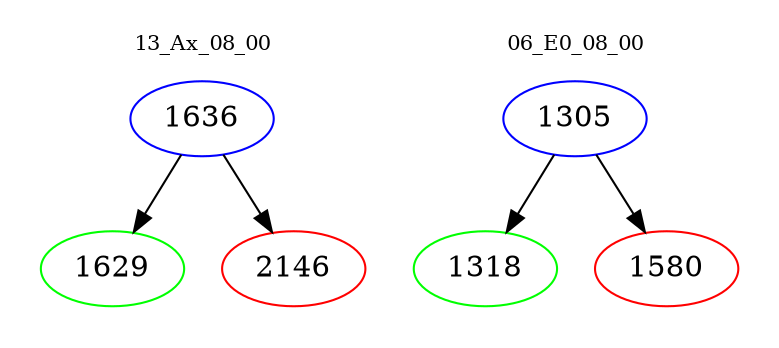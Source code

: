 digraph{
subgraph cluster_0 {
color = white
label = "13_Ax_08_00";
fontsize=10;
T0_1636 [label="1636", color="blue"]
T0_1636 -> T0_1629 [color="black"]
T0_1629 [label="1629", color="green"]
T0_1636 -> T0_2146 [color="black"]
T0_2146 [label="2146", color="red"]
}
subgraph cluster_1 {
color = white
label = "06_E0_08_00";
fontsize=10;
T1_1305 [label="1305", color="blue"]
T1_1305 -> T1_1318 [color="black"]
T1_1318 [label="1318", color="green"]
T1_1305 -> T1_1580 [color="black"]
T1_1580 [label="1580", color="red"]
}
}
